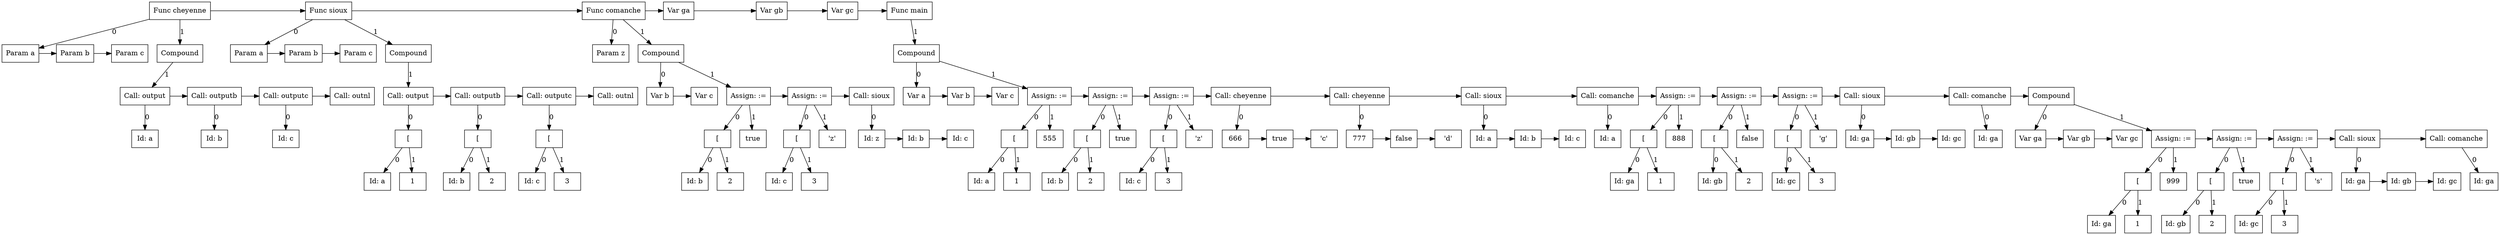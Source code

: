 digraph G {
node11 [label="Func cheyenne"; shape=box];
subgraph childNames_11 {
rankdir="LR"; rank="same"; ordering=out
node0 [label="Param a"; shape=box];
node10 [label="Compound"; shape=box];
}

subgraph childPtrs_11 {
rankdir="TB";
node11 -> node0 [label="0"];
node11 -> node10 [label="1"];
}

subgraph SibNames_0 {
rankdir="LR"; rank="same";
node0 [label="Param a"; shape=box];
node1 [label="Param b"; shape=box];
node2 [label="Param c"; shape=box];
}

subgraph SibPtrs_0 {
rankdir="LR";
node0 -> node1;
node1 -> node2;
}

subgraph childNames_10 {
rankdir="LR"; rank="same"; ordering=out
node4 [label="Call: output"; shape=box];
}

subgraph childPtrs_10 {
rankdir="TB";
node10 -> node4 [label="1"];
}

subgraph childNames_4 {
rankdir="LR"; rank="same"; ordering=out
node3 [label="Id: a"; shape=box];
}

subgraph childPtrs_4 {
rankdir="TB";
node4 -> node3 [label="0"];
}

subgraph SibNames_4 {
rankdir="LR"; rank="same";
node4 [label="Call: output"; shape=box];
node6 [label="Call: outputb"; shape=box];
node8 [label="Call: outputc"; shape=box];
node9 [label="Call: outnl"; shape=box];
}

subgraph SibPtrs_4 {
rankdir="LR";
node4 -> node6;
node6 -> node8;
node8 -> node9;
}

subgraph childNames_6 {
rankdir="LR"; rank="same"; ordering=out
node5 [label="Id: b"; shape=box];
}

subgraph childPtrs_6 {
rankdir="TB";
node6 -> node5 [label="0"];
}

subgraph childNames_8 {
rankdir="LR"; rank="same"; ordering=out
node7 [label="Id: c"; shape=box];
}

subgraph childPtrs_8 {
rankdir="TB";
node8 -> node7 [label="0"];
}

subgraph SibNames_11 {
rankdir="LR"; rank="same";
node11 [label="Func cheyenne"; shape=box];
node29 [label="Func sioux"; shape=box];
node48 [label="Func comanche"; shape=box];
node49 [label="Var ga"; shape=box];
node50 [label="Var gb"; shape=box];
node51 [label="Var gc"; shape=box];
node131 [label="Func main"; shape=box];
}

subgraph SibPtrs_11 {
rankdir="LR";
node11 -> node29;
node29 -> node48;
node48 -> node49;
node49 -> node50;
node50 -> node51;
node51 -> node131;
}

subgraph childNames_29 {
rankdir="LR"; rank="same"; ordering=out
node12 [label="Param a"; shape=box];
node28 [label="Compound"; shape=box];
}

subgraph childPtrs_29 {
rankdir="TB";
node29 -> node12 [label="0"];
node29 -> node28 [label="1"];
}

subgraph SibNames_12 {
rankdir="LR"; rank="same";
node12 [label="Param a"; shape=box];
node13 [label="Param b"; shape=box];
node14 [label="Param c"; shape=box];
}

subgraph SibPtrs_12 {
rankdir="LR";
node12 -> node13;
node13 -> node14;
}

subgraph childNames_28 {
rankdir="LR"; rank="same"; ordering=out
node18 [label="Call: output"; shape=box];
}

subgraph childPtrs_28 {
rankdir="TB";
node28 -> node18 [label="1"];
}

subgraph childNames_18 {
rankdir="LR"; rank="same"; ordering=out
node16 [label="["; shape=box];
}

subgraph childPtrs_18 {
rankdir="TB";
node18 -> node16 [label="0"];
}

subgraph childNames_16 {
rankdir="LR"; rank="same"; ordering=out
node17 [label="Id: a"; shape=box];
node15 [label="1"; shape=box];
}

subgraph childPtrs_16 {
rankdir="TB";
node16 -> node17 [label="0"];
node16 -> node15 [label="1"];
}

subgraph SibNames_18 {
rankdir="LR"; rank="same";
node18 [label="Call: output"; shape=box];
node22 [label="Call: outputb"; shape=box];
node26 [label="Call: outputc"; shape=box];
node27 [label="Call: outnl"; shape=box];
}

subgraph SibPtrs_18 {
rankdir="LR";
node18 -> node22;
node22 -> node26;
node26 -> node27;
}

subgraph childNames_22 {
rankdir="LR"; rank="same"; ordering=out
node20 [label="["; shape=box];
}

subgraph childPtrs_22 {
rankdir="TB";
node22 -> node20 [label="0"];
}

subgraph childNames_20 {
rankdir="LR"; rank="same"; ordering=out
node21 [label="Id: b"; shape=box];
node19 [label="2"; shape=box];
}

subgraph childPtrs_20 {
rankdir="TB";
node20 -> node21 [label="0"];
node20 -> node19 [label="1"];
}

subgraph childNames_26 {
rankdir="LR"; rank="same"; ordering=out
node24 [label="["; shape=box];
}

subgraph childPtrs_26 {
rankdir="TB";
node26 -> node24 [label="0"];
}

subgraph childNames_24 {
rankdir="LR"; rank="same"; ordering=out
node25 [label="Id: c"; shape=box];
node23 [label="3"; shape=box];
}

subgraph childPtrs_24 {
rankdir="TB";
node24 -> node25 [label="0"];
node24 -> node23 [label="1"];
}

subgraph childNames_48 {
rankdir="LR"; rank="same"; ordering=out
node30 [label="Param z"; shape=box];
node47 [label="Compound"; shape=box];
}

subgraph childPtrs_48 {
rankdir="TB";
node48 -> node30 [label="0"];
node48 -> node47 [label="1"];
}

subgraph childNames_47 {
rankdir="LR"; rank="same"; ordering=out
node31 [label="Var b"; shape=box];
node37 [label="Assign: :="; shape=box];
}

subgraph childPtrs_47 {
rankdir="TB";
node47 -> node31 [label="0"];
node47 -> node37 [label="1"];
}

subgraph SibNames_31 {
rankdir="LR"; rank="same";
node31 [label="Var b"; shape=box];
node32 [label="Var c"; shape=box];
}

subgraph SibPtrs_31 {
rankdir="LR";
node31 -> node32;
}

subgraph childNames_37 {
rankdir="LR"; rank="same"; ordering=out
node34 [label="["; shape=box];
node36 [label="true"; shape=box];
}

subgraph childPtrs_37 {
rankdir="TB";
node37 -> node34 [label="0"];
node37 -> node36 [label="1"];
}

subgraph childNames_34 {
rankdir="LR"; rank="same"; ordering=out
node35 [label="Id: b"; shape=box];
node33 [label="2"; shape=box];
}

subgraph childPtrs_34 {
rankdir="TB";
node34 -> node35 [label="0"];
node34 -> node33 [label="1"];
}

subgraph SibNames_37 {
rankdir="LR"; rank="same";
node37 [label="Assign: :="; shape=box];
node42 [label="Assign: :="; shape=box];
node46 [label="Call: sioux"; shape=box];
}

subgraph SibPtrs_37 {
rankdir="LR";
node37 -> node42;
node42 -> node46;
}

subgraph childNames_42 {
rankdir="LR"; rank="same"; ordering=out
node39 [label="["; shape=box];
node41 [label="'z'"; shape=box];
}

subgraph childPtrs_42 {
rankdir="TB";
node42 -> node39 [label="0"];
node42 -> node41 [label="1"];
}

subgraph childNames_39 {
rankdir="LR"; rank="same"; ordering=out
node40 [label="Id: c"; shape=box];
node38 [label="3"; shape=box];
}

subgraph childPtrs_39 {
rankdir="TB";
node39 -> node40 [label="0"];
node39 -> node38 [label="1"];
}

subgraph childNames_46 {
rankdir="LR"; rank="same"; ordering=out
node43 [label="Id: z"; shape=box];
}

subgraph childPtrs_46 {
rankdir="TB";
node46 -> node43 [label="0"];
}

subgraph SibNames_43 {
rankdir="LR"; rank="same";
node43 [label="Id: z"; shape=box];
node44 [label="Id: b"; shape=box];
node45 [label="Id: c"; shape=box];
}

subgraph SibPtrs_43 {
rankdir="LR";
node43 -> node44;
node44 -> node45;
}

subgraph childNames_131 {
rankdir="LR"; rank="same"; ordering=out
node130 [label="Compound"; shape=box];
}

subgraph childPtrs_131 {
rankdir="TB";
node131 -> node130 [label="1"];
}

subgraph childNames_130 {
rankdir="LR"; rank="same"; ordering=out
node52 [label="Var a"; shape=box];
node59 [label="Assign: :="; shape=box];
}

subgraph childPtrs_130 {
rankdir="TB";
node130 -> node52 [label="0"];
node130 -> node59 [label="1"];
}

subgraph SibNames_52 {
rankdir="LR"; rank="same";
node52 [label="Var a"; shape=box];
node53 [label="Var b"; shape=box];
node54 [label="Var c"; shape=box];
}

subgraph SibPtrs_52 {
rankdir="LR";
node52 -> node53;
node53 -> node54;
}

subgraph childNames_59 {
rankdir="LR"; rank="same"; ordering=out
node56 [label="["; shape=box];
node58 [label="555"; shape=box];
}

subgraph childPtrs_59 {
rankdir="TB";
node59 -> node56 [label="0"];
node59 -> node58 [label="1"];
}

subgraph childNames_56 {
rankdir="LR"; rank="same"; ordering=out
node57 [label="Id: a"; shape=box];
node55 [label="1"; shape=box];
}

subgraph childPtrs_56 {
rankdir="TB";
node56 -> node57 [label="0"];
node56 -> node55 [label="1"];
}

subgraph SibNames_59 {
rankdir="LR"; rank="same";
node59 [label="Assign: :="; shape=box];
node64 [label="Assign: :="; shape=box];
node69 [label="Assign: :="; shape=box];
node73 [label="Call: cheyenne"; shape=box];
node77 [label="Call: cheyenne"; shape=box];
node81 [label="Call: sioux"; shape=box];
node83 [label="Call: comanche"; shape=box];
node88 [label="Assign: :="; shape=box];
node93 [label="Assign: :="; shape=box];
node98 [label="Assign: :="; shape=box];
node102 [label="Call: sioux"; shape=box];
node104 [label="Call: comanche"; shape=box];
node129 [label="Compound"; shape=box];
}

subgraph SibPtrs_59 {
rankdir="LR";
node59 -> node64;
node64 -> node69;
node69 -> node73;
node73 -> node77;
node77 -> node81;
node81 -> node83;
node83 -> node88;
node88 -> node93;
node93 -> node98;
node98 -> node102;
node102 -> node104;
node104 -> node129;
}

subgraph childNames_64 {
rankdir="LR"; rank="same"; ordering=out
node61 [label="["; shape=box];
node63 [label="true"; shape=box];
}

subgraph childPtrs_64 {
rankdir="TB";
node64 -> node61 [label="0"];
node64 -> node63 [label="1"];
}

subgraph childNames_61 {
rankdir="LR"; rank="same"; ordering=out
node62 [label="Id: b"; shape=box];
node60 [label="2"; shape=box];
}

subgraph childPtrs_61 {
rankdir="TB";
node61 -> node62 [label="0"];
node61 -> node60 [label="1"];
}

subgraph childNames_69 {
rankdir="LR"; rank="same"; ordering=out
node66 [label="["; shape=box];
node68 [label="'z'"; shape=box];
}

subgraph childPtrs_69 {
rankdir="TB";
node69 -> node66 [label="0"];
node69 -> node68 [label="1"];
}

subgraph childNames_66 {
rankdir="LR"; rank="same"; ordering=out
node67 [label="Id: c"; shape=box];
node65 [label="3"; shape=box];
}

subgraph childPtrs_66 {
rankdir="TB";
node66 -> node67 [label="0"];
node66 -> node65 [label="1"];
}

subgraph childNames_73 {
rankdir="LR"; rank="same"; ordering=out
node70 [label="666"; shape=box];
}

subgraph childPtrs_73 {
rankdir="TB";
node73 -> node70 [label="0"];
}

subgraph SibNames_70 {
rankdir="LR"; rank="same";
node70 [label="666"; shape=box];
node71 [label="true"; shape=box];
node72 [label="'c'"; shape=box];
}

subgraph SibPtrs_70 {
rankdir="LR";
node70 -> node71;
node71 -> node72;
}

subgraph childNames_77 {
rankdir="LR"; rank="same"; ordering=out
node74 [label="777"; shape=box];
}

subgraph childPtrs_77 {
rankdir="TB";
node77 -> node74 [label="0"];
}

subgraph SibNames_74 {
rankdir="LR"; rank="same";
node74 [label="777"; shape=box];
node75 [label="false"; shape=box];
node76 [label="'d'"; shape=box];
}

subgraph SibPtrs_74 {
rankdir="LR";
node74 -> node75;
node75 -> node76;
}

subgraph childNames_81 {
rankdir="LR"; rank="same"; ordering=out
node78 [label="Id: a"; shape=box];
}

subgraph childPtrs_81 {
rankdir="TB";
node81 -> node78 [label="0"];
}

subgraph SibNames_78 {
rankdir="LR"; rank="same";
node78 [label="Id: a"; shape=box];
node79 [label="Id: b"; shape=box];
node80 [label="Id: c"; shape=box];
}

subgraph SibPtrs_78 {
rankdir="LR";
node78 -> node79;
node79 -> node80;
}

subgraph childNames_83 {
rankdir="LR"; rank="same"; ordering=out
node82 [label="Id: a"; shape=box];
}

subgraph childPtrs_83 {
rankdir="TB";
node83 -> node82 [label="0"];
}

subgraph childNames_88 {
rankdir="LR"; rank="same"; ordering=out
node85 [label="["; shape=box];
node87 [label="888"; shape=box];
}

subgraph childPtrs_88 {
rankdir="TB";
node88 -> node85 [label="0"];
node88 -> node87 [label="1"];
}

subgraph childNames_85 {
rankdir="LR"; rank="same"; ordering=out
node86 [label="Id: ga"; shape=box];
node84 [label="1"; shape=box];
}

subgraph childPtrs_85 {
rankdir="TB";
node85 -> node86 [label="0"];
node85 -> node84 [label="1"];
}

subgraph childNames_93 {
rankdir="LR"; rank="same"; ordering=out
node90 [label="["; shape=box];
node92 [label="false"; shape=box];
}

subgraph childPtrs_93 {
rankdir="TB";
node93 -> node90 [label="0"];
node93 -> node92 [label="1"];
}

subgraph childNames_90 {
rankdir="LR"; rank="same"; ordering=out
node91 [label="Id: gb"; shape=box];
node89 [label="2"; shape=box];
}

subgraph childPtrs_90 {
rankdir="TB";
node90 -> node91 [label="0"];
node90 -> node89 [label="1"];
}

subgraph childNames_98 {
rankdir="LR"; rank="same"; ordering=out
node95 [label="["; shape=box];
node97 [label="'g'"; shape=box];
}

subgraph childPtrs_98 {
rankdir="TB";
node98 -> node95 [label="0"];
node98 -> node97 [label="1"];
}

subgraph childNames_95 {
rankdir="LR"; rank="same"; ordering=out
node96 [label="Id: gc"; shape=box];
node94 [label="3"; shape=box];
}

subgraph childPtrs_95 {
rankdir="TB";
node95 -> node96 [label="0"];
node95 -> node94 [label="1"];
}

subgraph childNames_102 {
rankdir="LR"; rank="same"; ordering=out
node99 [label="Id: ga"; shape=box];
}

subgraph childPtrs_102 {
rankdir="TB";
node102 -> node99 [label="0"];
}

subgraph SibNames_99 {
rankdir="LR"; rank="same";
node99 [label="Id: ga"; shape=box];
node100 [label="Id: gb"; shape=box];
node101 [label="Id: gc"; shape=box];
}

subgraph SibPtrs_99 {
rankdir="LR";
node99 -> node100;
node100 -> node101;
}

subgraph childNames_104 {
rankdir="LR"; rank="same"; ordering=out
node103 [label="Id: ga"; shape=box];
}

subgraph childPtrs_104 {
rankdir="TB";
node104 -> node103 [label="0"];
}

subgraph childNames_129 {
rankdir="LR"; rank="same"; ordering=out
node105 [label="Var ga"; shape=box];
node112 [label="Assign: :="; shape=box];
}

subgraph childPtrs_129 {
rankdir="TB";
node129 -> node105 [label="0"];
node129 -> node112 [label="1"];
}

subgraph SibNames_105 {
rankdir="LR"; rank="same";
node105 [label="Var ga"; shape=box];
node106 [label="Var gb"; shape=box];
node107 [label="Var gc"; shape=box];
}

subgraph SibPtrs_105 {
rankdir="LR";
node105 -> node106;
node106 -> node107;
}

subgraph childNames_112 {
rankdir="LR"; rank="same"; ordering=out
node109 [label="["; shape=box];
node111 [label="999"; shape=box];
}

subgraph childPtrs_112 {
rankdir="TB";
node112 -> node109 [label="0"];
node112 -> node111 [label="1"];
}

subgraph childNames_109 {
rankdir="LR"; rank="same"; ordering=out
node110 [label="Id: ga"; shape=box];
node108 [label="1"; shape=box];
}

subgraph childPtrs_109 {
rankdir="TB";
node109 -> node110 [label="0"];
node109 -> node108 [label="1"];
}

subgraph SibNames_112 {
rankdir="LR"; rank="same";
node112 [label="Assign: :="; shape=box];
node117 [label="Assign: :="; shape=box];
node122 [label="Assign: :="; shape=box];
node126 [label="Call: sioux"; shape=box];
node128 [label="Call: comanche"; shape=box];
}

subgraph SibPtrs_112 {
rankdir="LR";
node112 -> node117;
node117 -> node122;
node122 -> node126;
node126 -> node128;
}

subgraph childNames_117 {
rankdir="LR"; rank="same"; ordering=out
node114 [label="["; shape=box];
node116 [label="true"; shape=box];
}

subgraph childPtrs_117 {
rankdir="TB";
node117 -> node114 [label="0"];
node117 -> node116 [label="1"];
}

subgraph childNames_114 {
rankdir="LR"; rank="same"; ordering=out
node115 [label="Id: gb"; shape=box];
node113 [label="2"; shape=box];
}

subgraph childPtrs_114 {
rankdir="TB";
node114 -> node115 [label="0"];
node114 -> node113 [label="1"];
}

subgraph childNames_122 {
rankdir="LR"; rank="same"; ordering=out
node119 [label="["; shape=box];
node121 [label="'s'"; shape=box];
}

subgraph childPtrs_122 {
rankdir="TB";
node122 -> node119 [label="0"];
node122 -> node121 [label="1"];
}

subgraph childNames_119 {
rankdir="LR"; rank="same"; ordering=out
node120 [label="Id: gc"; shape=box];
node118 [label="3"; shape=box];
}

subgraph childPtrs_119 {
rankdir="TB";
node119 -> node120 [label="0"];
node119 -> node118 [label="1"];
}

subgraph childNames_126 {
rankdir="LR"; rank="same"; ordering=out
node123 [label="Id: ga"; shape=box];
}

subgraph childPtrs_126 {
rankdir="TB";
node126 -> node123 [label="0"];
}

subgraph SibNames_123 {
rankdir="LR"; rank="same";
node123 [label="Id: ga"; shape=box];
node124 [label="Id: gb"; shape=box];
node125 [label="Id: gc"; shape=box];
}

subgraph SibPtrs_123 {
rankdir="LR";
node123 -> node124;
node124 -> node125;
}

subgraph childNames_128 {
rankdir="LR"; rank="same"; ordering=out
node127 [label="Id: ga"; shape=box];
}

subgraph childPtrs_128 {
rankdir="TB";
node128 -> node127 [label="0"];
}

}
